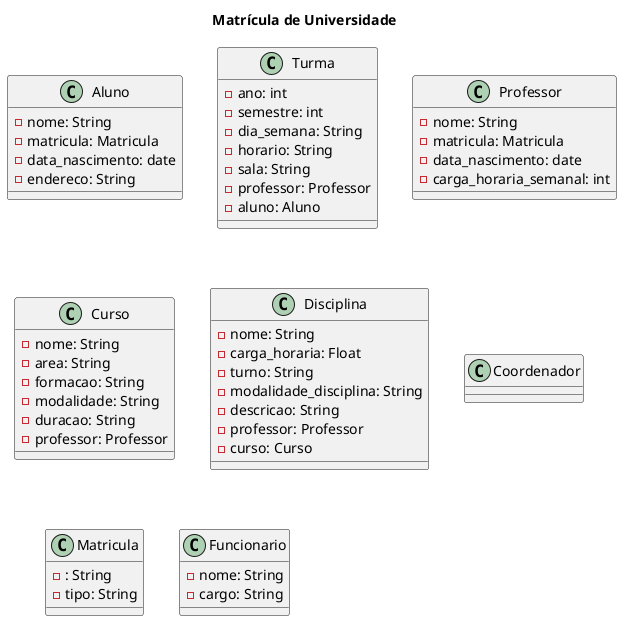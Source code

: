 @startuml

title Matrícula de Universidade


class Aluno{
    - nome: String
    - matricula: Matricula 
    - data_nascimento: date
    - endereco: String

}

class Turma{
    - ano: int
    - semestre: int
    - dia_semana: String
    - horario: String
    - sala: String
    - professor: Professor
    - aluno: Aluno

}

class Professor{
    - nome: String
    - matricula: Matricula
    - data_nascimento: date
    - carga_horaria_semanal: int
}

class Curso{
    - nome: String  
    - area: String
    - formacao: String
    - modalidade: String
    - duracao: String
    - professor: Professor
}

class Disciplina{
    - nome: String
    - carga_horaria: Float
    - turno: String
    - modalidade_disciplina: String
    - descricao: String
    - professor: Professor
    - curso: Curso

}

class Coordenador{
    


}

class Matricula{
    - : String
    - tipo: String

}

class Funcionario{
    - nome: String
    - cargo: String


}

@enduml